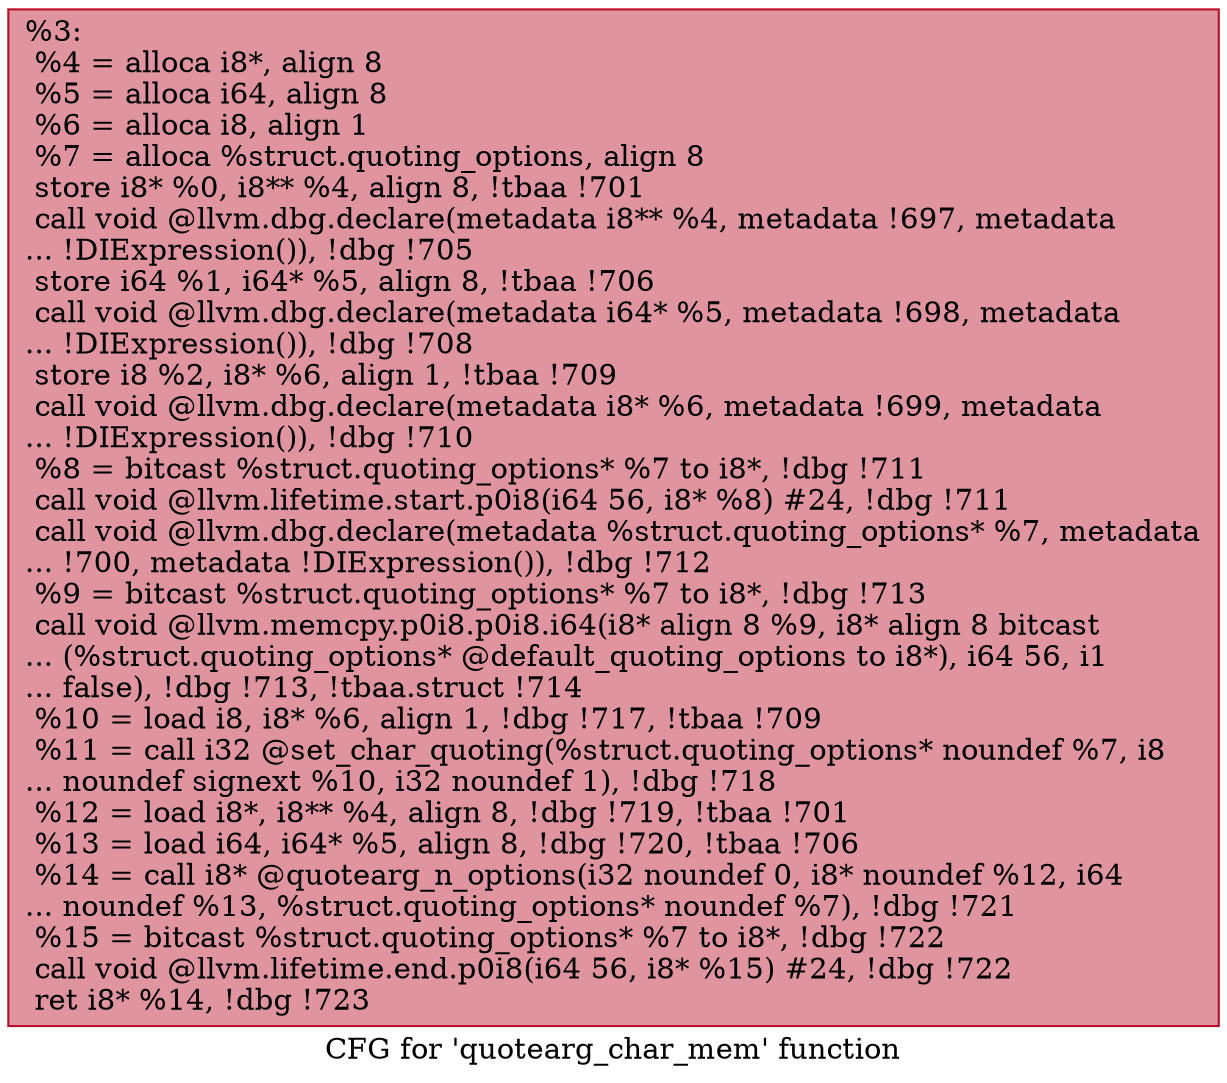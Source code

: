 digraph "CFG for 'quotearg_char_mem' function" {
	label="CFG for 'quotearg_char_mem' function";

	Node0xac70e0 [shape=record,color="#b70d28ff", style=filled, fillcolor="#b70d2870",label="{%3:\l  %4 = alloca i8*, align 8\l  %5 = alloca i64, align 8\l  %6 = alloca i8, align 1\l  %7 = alloca %struct.quoting_options, align 8\l  store i8* %0, i8** %4, align 8, !tbaa !701\l  call void @llvm.dbg.declare(metadata i8** %4, metadata !697, metadata\l... !DIExpression()), !dbg !705\l  store i64 %1, i64* %5, align 8, !tbaa !706\l  call void @llvm.dbg.declare(metadata i64* %5, metadata !698, metadata\l... !DIExpression()), !dbg !708\l  store i8 %2, i8* %6, align 1, !tbaa !709\l  call void @llvm.dbg.declare(metadata i8* %6, metadata !699, metadata\l... !DIExpression()), !dbg !710\l  %8 = bitcast %struct.quoting_options* %7 to i8*, !dbg !711\l  call void @llvm.lifetime.start.p0i8(i64 56, i8* %8) #24, !dbg !711\l  call void @llvm.dbg.declare(metadata %struct.quoting_options* %7, metadata\l... !700, metadata !DIExpression()), !dbg !712\l  %9 = bitcast %struct.quoting_options* %7 to i8*, !dbg !713\l  call void @llvm.memcpy.p0i8.p0i8.i64(i8* align 8 %9, i8* align 8 bitcast\l... (%struct.quoting_options* @default_quoting_options to i8*), i64 56, i1\l... false), !dbg !713, !tbaa.struct !714\l  %10 = load i8, i8* %6, align 1, !dbg !717, !tbaa !709\l  %11 = call i32 @set_char_quoting(%struct.quoting_options* noundef %7, i8\l... noundef signext %10, i32 noundef 1), !dbg !718\l  %12 = load i8*, i8** %4, align 8, !dbg !719, !tbaa !701\l  %13 = load i64, i64* %5, align 8, !dbg !720, !tbaa !706\l  %14 = call i8* @quotearg_n_options(i32 noundef 0, i8* noundef %12, i64\l... noundef %13, %struct.quoting_options* noundef %7), !dbg !721\l  %15 = bitcast %struct.quoting_options* %7 to i8*, !dbg !722\l  call void @llvm.lifetime.end.p0i8(i64 56, i8* %15) #24, !dbg !722\l  ret i8* %14, !dbg !723\l}"];
}
